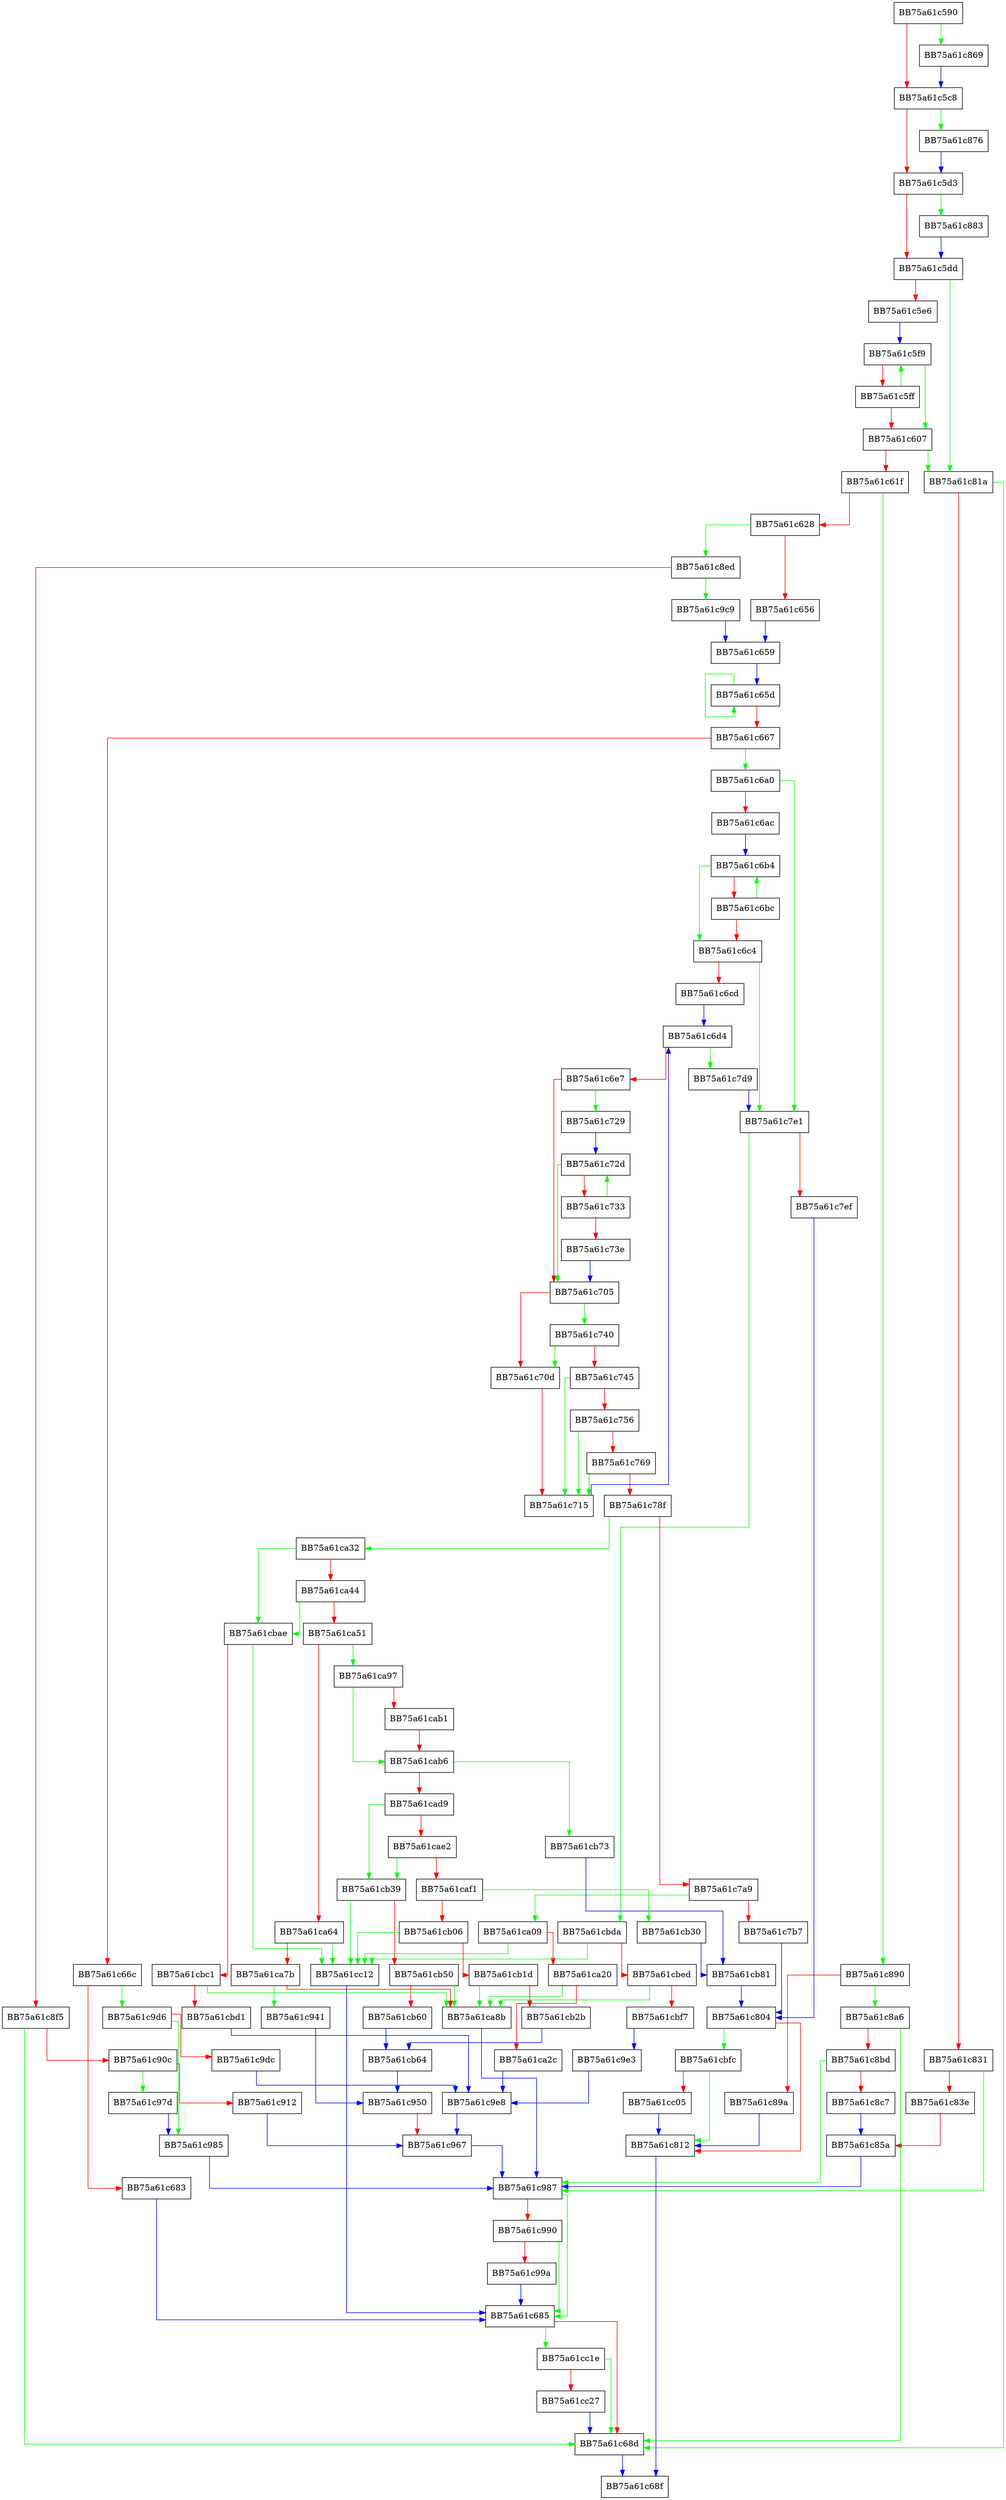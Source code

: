 digraph GetResourceCategory {
  node [shape="box"];
  graph [splines=ortho];
  BB75a61c590 -> BB75a61c869 [color="green"];
  BB75a61c590 -> BB75a61c5c8 [color="red"];
  BB75a61c5c8 -> BB75a61c876 [color="green"];
  BB75a61c5c8 -> BB75a61c5d3 [color="red"];
  BB75a61c5d3 -> BB75a61c883 [color="green"];
  BB75a61c5d3 -> BB75a61c5dd [color="red"];
  BB75a61c5dd -> BB75a61c81a [color="green"];
  BB75a61c5dd -> BB75a61c5e6 [color="red"];
  BB75a61c5e6 -> BB75a61c5f9 [color="blue"];
  BB75a61c5f9 -> BB75a61c607 [color="green"];
  BB75a61c5f9 -> BB75a61c5ff [color="red"];
  BB75a61c5ff -> BB75a61c5f9 [color="green"];
  BB75a61c5ff -> BB75a61c607 [color="red"];
  BB75a61c607 -> BB75a61c81a [color="green"];
  BB75a61c607 -> BB75a61c61f [color="red"];
  BB75a61c61f -> BB75a61c890 [color="green"];
  BB75a61c61f -> BB75a61c628 [color="red"];
  BB75a61c628 -> BB75a61c8ed [color="green"];
  BB75a61c628 -> BB75a61c656 [color="red"];
  BB75a61c656 -> BB75a61c659 [color="blue"];
  BB75a61c659 -> BB75a61c65d [color="blue"];
  BB75a61c65d -> BB75a61c65d [color="green"];
  BB75a61c65d -> BB75a61c667 [color="red"];
  BB75a61c667 -> BB75a61c6a0 [color="green"];
  BB75a61c667 -> BB75a61c66c [color="red"];
  BB75a61c66c -> BB75a61c9d6 [color="green"];
  BB75a61c66c -> BB75a61c683 [color="red"];
  BB75a61c683 -> BB75a61c685 [color="blue"];
  BB75a61c685 -> BB75a61cc1e [color="green"];
  BB75a61c685 -> BB75a61c68d [color="red"];
  BB75a61c68d -> BB75a61c68f [color="blue"];
  BB75a61c6a0 -> BB75a61c7e1 [color="green"];
  BB75a61c6a0 -> BB75a61c6ac [color="red"];
  BB75a61c6ac -> BB75a61c6b4 [color="blue"];
  BB75a61c6b4 -> BB75a61c6c4 [color="green"];
  BB75a61c6b4 -> BB75a61c6bc [color="red"];
  BB75a61c6bc -> BB75a61c6b4 [color="green"];
  BB75a61c6bc -> BB75a61c6c4 [color="red"];
  BB75a61c6c4 -> BB75a61c7e1 [color="green"];
  BB75a61c6c4 -> BB75a61c6cd [color="red"];
  BB75a61c6cd -> BB75a61c6d4 [color="blue"];
  BB75a61c6d4 -> BB75a61c7d9 [color="green"];
  BB75a61c6d4 -> BB75a61c6e7 [color="red"];
  BB75a61c6e7 -> BB75a61c729 [color="green"];
  BB75a61c6e7 -> BB75a61c705 [color="red"];
  BB75a61c705 -> BB75a61c740 [color="green"];
  BB75a61c705 -> BB75a61c70d [color="red"];
  BB75a61c70d -> BB75a61c715 [color="red"];
  BB75a61c715 -> BB75a61c6d4 [color="blue"];
  BB75a61c729 -> BB75a61c72d [color="blue"];
  BB75a61c72d -> BB75a61c705 [color="green"];
  BB75a61c72d -> BB75a61c733 [color="red"];
  BB75a61c733 -> BB75a61c72d [color="green"];
  BB75a61c733 -> BB75a61c73e [color="red"];
  BB75a61c73e -> BB75a61c705 [color="blue"];
  BB75a61c740 -> BB75a61c70d [color="green"];
  BB75a61c740 -> BB75a61c745 [color="red"];
  BB75a61c745 -> BB75a61c715 [color="green"];
  BB75a61c745 -> BB75a61c756 [color="red"];
  BB75a61c756 -> BB75a61c715 [color="green"];
  BB75a61c756 -> BB75a61c769 [color="red"];
  BB75a61c769 -> BB75a61c715 [color="green"];
  BB75a61c769 -> BB75a61c78f [color="red"];
  BB75a61c78f -> BB75a61ca32 [color="green"];
  BB75a61c78f -> BB75a61c7a9 [color="red"];
  BB75a61c7a9 -> BB75a61ca09 [color="green"];
  BB75a61c7a9 -> BB75a61c7b7 [color="red"];
  BB75a61c7b7 -> BB75a61c804 [color="blue"];
  BB75a61c7d9 -> BB75a61c7e1 [color="blue"];
  BB75a61c7e1 -> BB75a61cbda [color="green"];
  BB75a61c7e1 -> BB75a61c7ef [color="red"];
  BB75a61c7ef -> BB75a61c804 [color="blue"];
  BB75a61c804 -> BB75a61cbfc [color="green"];
  BB75a61c804 -> BB75a61c812 [color="red"];
  BB75a61c812 -> BB75a61c68f [color="blue"];
  BB75a61c81a -> BB75a61c68d [color="green"];
  BB75a61c81a -> BB75a61c831 [color="red"];
  BB75a61c831 -> BB75a61c987 [color="green"];
  BB75a61c831 -> BB75a61c83e [color="red"];
  BB75a61c83e -> BB75a61c85a [color="red"];
  BB75a61c85a -> BB75a61c987 [color="blue"];
  BB75a61c869 -> BB75a61c5c8 [color="blue"];
  BB75a61c876 -> BB75a61c5d3 [color="blue"];
  BB75a61c883 -> BB75a61c5dd [color="blue"];
  BB75a61c890 -> BB75a61c8a6 [color="green"];
  BB75a61c890 -> BB75a61c89a [color="red"];
  BB75a61c89a -> BB75a61c812 [color="blue"];
  BB75a61c8a6 -> BB75a61c68d [color="green"];
  BB75a61c8a6 -> BB75a61c8bd [color="red"];
  BB75a61c8bd -> BB75a61c987 [color="green"];
  BB75a61c8bd -> BB75a61c8c7 [color="red"];
  BB75a61c8c7 -> BB75a61c85a [color="blue"];
  BB75a61c8ed -> BB75a61c9c9 [color="green"];
  BB75a61c8ed -> BB75a61c8f5 [color="red"];
  BB75a61c8f5 -> BB75a61c68d [color="green"];
  BB75a61c8f5 -> BB75a61c90c [color="red"];
  BB75a61c90c -> BB75a61c97d [color="green"];
  BB75a61c90c -> BB75a61c912 [color="red"];
  BB75a61c912 -> BB75a61c967 [color="blue"];
  BB75a61c941 -> BB75a61c950 [color="blue"];
  BB75a61c950 -> BB75a61c967 [color="red"];
  BB75a61c967 -> BB75a61c987 [color="blue"];
  BB75a61c97d -> BB75a61c985 [color="blue"];
  BB75a61c985 -> BB75a61c987 [color="blue"];
  BB75a61c987 -> BB75a61c685 [color="green"];
  BB75a61c987 -> BB75a61c990 [color="red"];
  BB75a61c990 -> BB75a61c685 [color="green"];
  BB75a61c990 -> BB75a61c99a [color="red"];
  BB75a61c99a -> BB75a61c685 [color="blue"];
  BB75a61c9c9 -> BB75a61c659 [color="blue"];
  BB75a61c9d6 -> BB75a61c985 [color="green"];
  BB75a61c9d6 -> BB75a61c9dc [color="red"];
  BB75a61c9dc -> BB75a61c9e8 [color="blue"];
  BB75a61c9e3 -> BB75a61c9e8 [color="blue"];
  BB75a61c9e8 -> BB75a61c967 [color="blue"];
  BB75a61ca09 -> BB75a61cc12 [color="green"];
  BB75a61ca09 -> BB75a61ca20 [color="red"];
  BB75a61ca20 -> BB75a61ca8b [color="green"];
  BB75a61ca20 -> BB75a61ca2c [color="red"];
  BB75a61ca2c -> BB75a61c9e8 [color="blue"];
  BB75a61ca32 -> BB75a61cbae [color="green"];
  BB75a61ca32 -> BB75a61ca44 [color="red"];
  BB75a61ca44 -> BB75a61cbae [color="green"];
  BB75a61ca44 -> BB75a61ca51 [color="red"];
  BB75a61ca51 -> BB75a61ca97 [color="green"];
  BB75a61ca51 -> BB75a61ca64 [color="red"];
  BB75a61ca64 -> BB75a61cc12 [color="green"];
  BB75a61ca64 -> BB75a61ca7b [color="red"];
  BB75a61ca7b -> BB75a61c941 [color="green"];
  BB75a61ca7b -> BB75a61ca8b [color="red"];
  BB75a61ca8b -> BB75a61c987 [color="blue"];
  BB75a61ca97 -> BB75a61cab6 [color="green"];
  BB75a61ca97 -> BB75a61cab1 [color="red"];
  BB75a61cab1 -> BB75a61cab6 [color="red"];
  BB75a61cab6 -> BB75a61cb73 [color="green"];
  BB75a61cab6 -> BB75a61cad9 [color="red"];
  BB75a61cad9 -> BB75a61cb39 [color="green"];
  BB75a61cad9 -> BB75a61cae2 [color="red"];
  BB75a61cae2 -> BB75a61cb39 [color="green"];
  BB75a61cae2 -> BB75a61caf1 [color="red"];
  BB75a61caf1 -> BB75a61cb30 [color="green"];
  BB75a61caf1 -> BB75a61cb06 [color="red"];
  BB75a61cb06 -> BB75a61cc12 [color="green"];
  BB75a61cb06 -> BB75a61cb1d [color="red"];
  BB75a61cb1d -> BB75a61ca8b [color="green"];
  BB75a61cb1d -> BB75a61cb2b [color="red"];
  BB75a61cb2b -> BB75a61cb64 [color="blue"];
  BB75a61cb30 -> BB75a61cb81 [color="blue"];
  BB75a61cb39 -> BB75a61cc12 [color="green"];
  BB75a61cb39 -> BB75a61cb50 [color="red"];
  BB75a61cb50 -> BB75a61ca8b [color="green"];
  BB75a61cb50 -> BB75a61cb60 [color="red"];
  BB75a61cb60 -> BB75a61cb64 [color="blue"];
  BB75a61cb64 -> BB75a61c950 [color="blue"];
  BB75a61cb73 -> BB75a61cb81 [color="blue"];
  BB75a61cb81 -> BB75a61c804 [color="blue"];
  BB75a61cbae -> BB75a61cc12 [color="green"];
  BB75a61cbae -> BB75a61cbc1 [color="red"];
  BB75a61cbc1 -> BB75a61ca8b [color="green"];
  BB75a61cbc1 -> BB75a61cbd1 [color="red"];
  BB75a61cbd1 -> BB75a61c9e8 [color="blue"];
  BB75a61cbda -> BB75a61cc12 [color="green"];
  BB75a61cbda -> BB75a61cbed [color="red"];
  BB75a61cbed -> BB75a61ca8b [color="green"];
  BB75a61cbed -> BB75a61cbf7 [color="red"];
  BB75a61cbf7 -> BB75a61c9e3 [color="blue"];
  BB75a61cbfc -> BB75a61c812 [color="green"];
  BB75a61cbfc -> BB75a61cc05 [color="red"];
  BB75a61cc05 -> BB75a61c812 [color="blue"];
  BB75a61cc12 -> BB75a61c685 [color="blue"];
  BB75a61cc1e -> BB75a61c68d [color="green"];
  BB75a61cc1e -> BB75a61cc27 [color="red"];
  BB75a61cc27 -> BB75a61c68d [color="blue"];
}